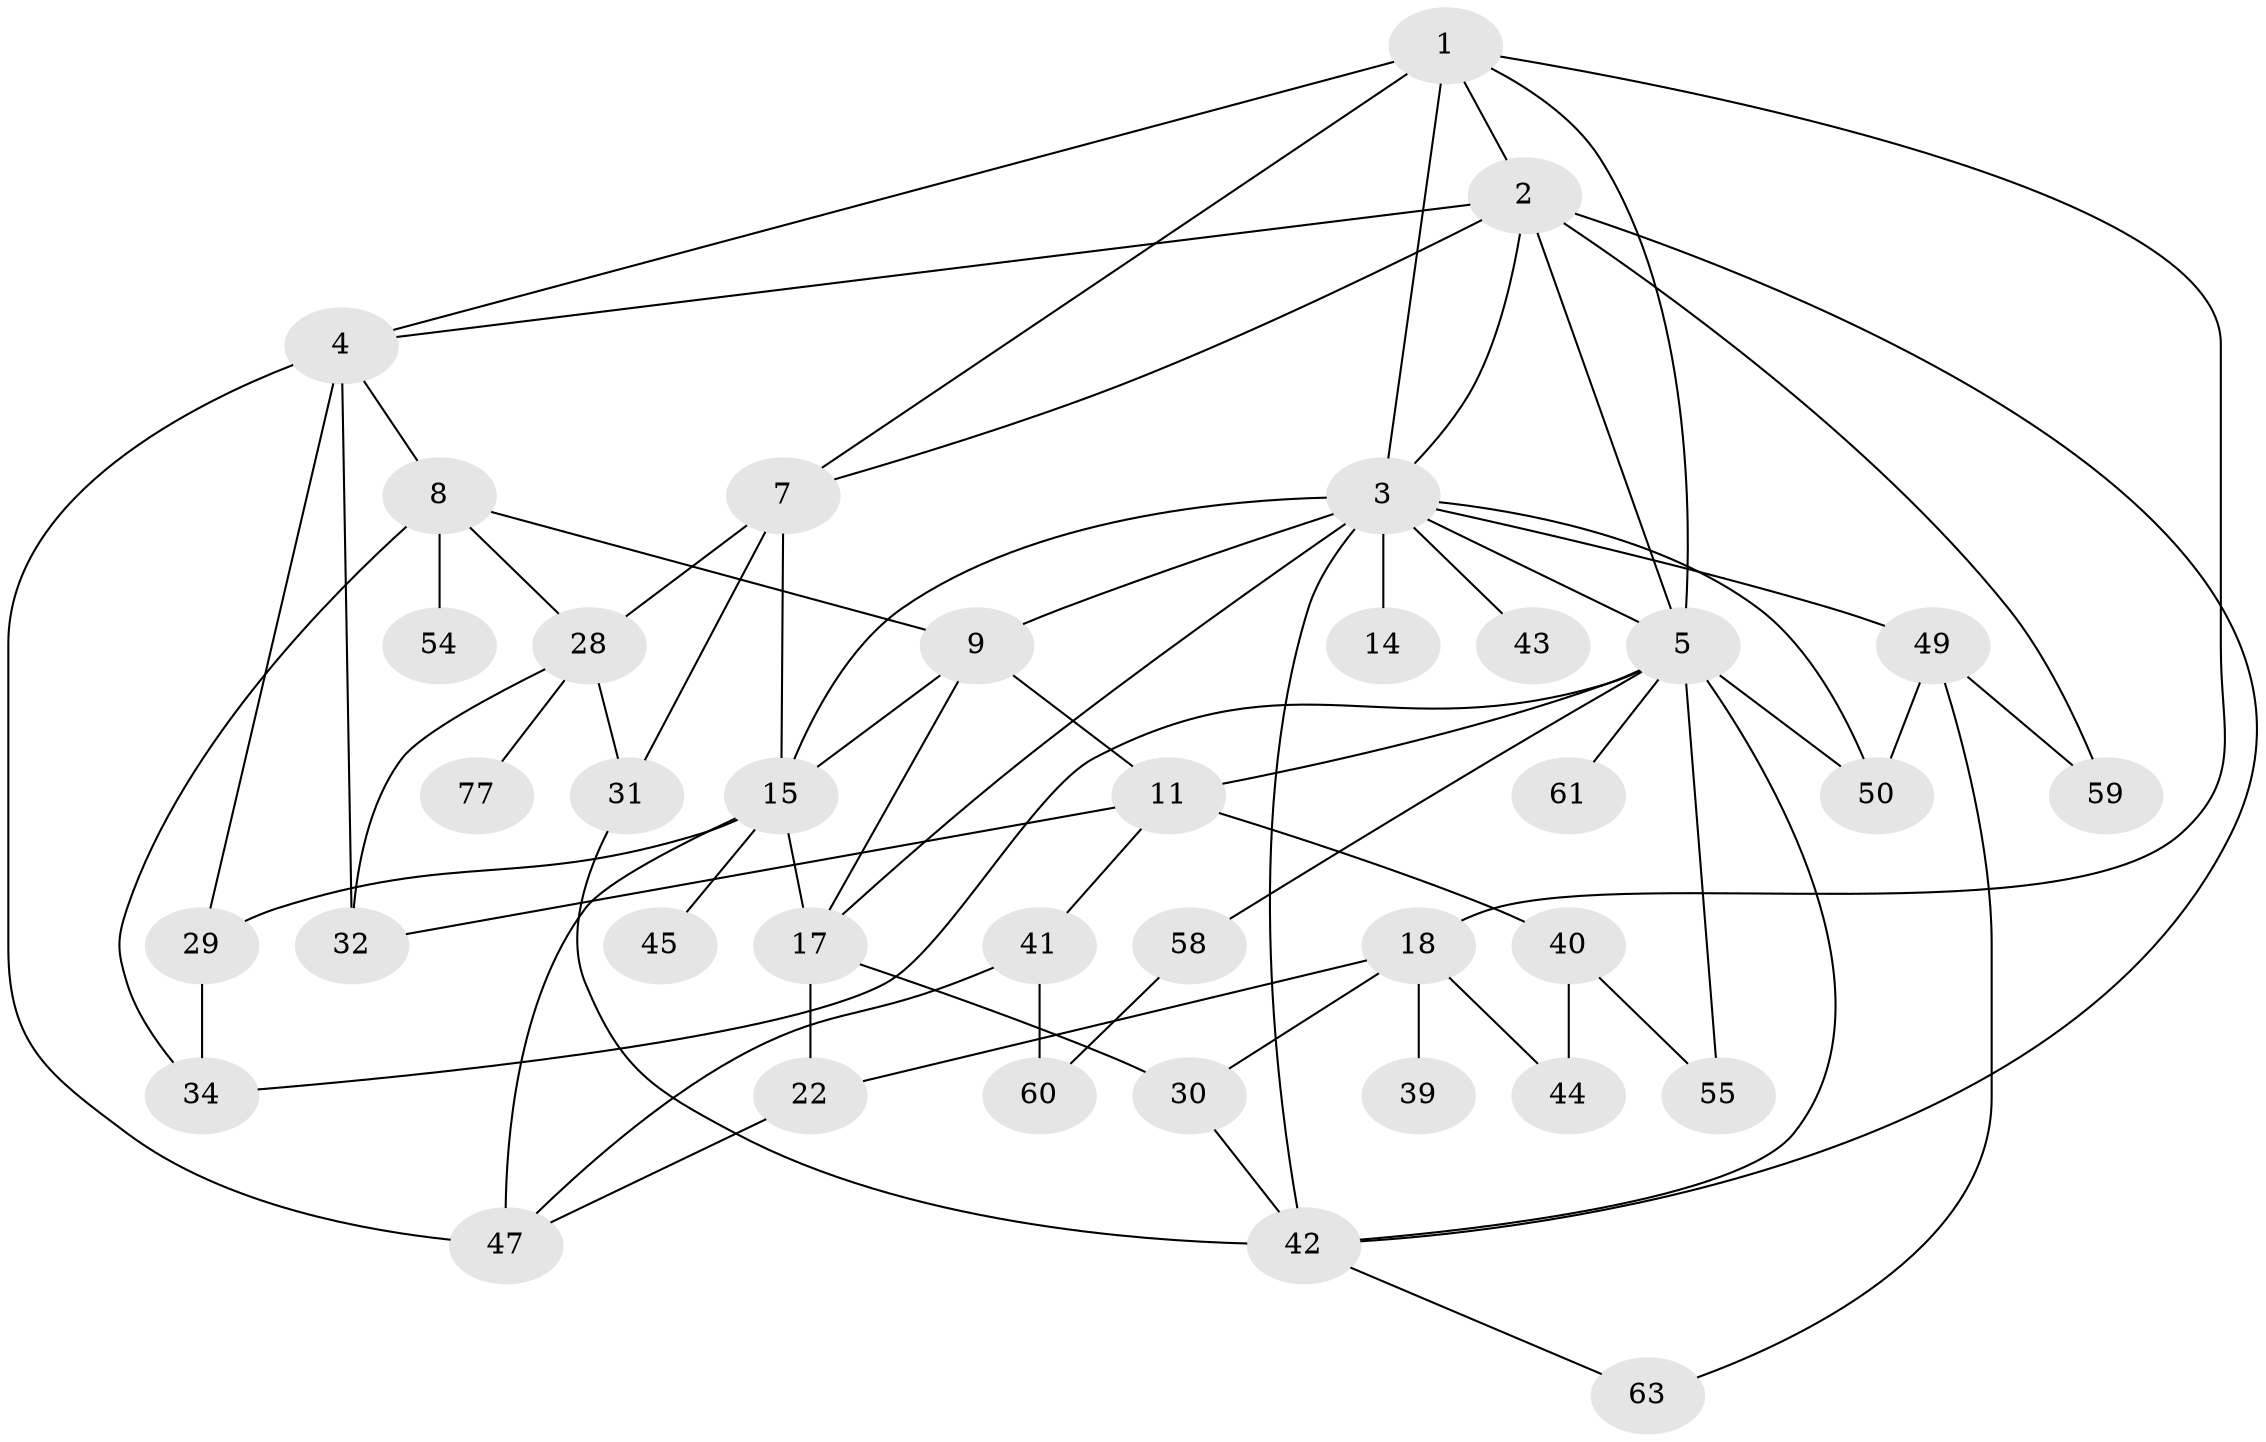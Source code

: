 // original degree distribution, {6: 0.025974025974025976, 7: 0.03896103896103896, 5: 0.025974025974025976, 4: 0.24675324675324675, 3: 0.23376623376623376, 2: 0.23376623376623376, 1: 0.19480519480519481}
// Generated by graph-tools (version 1.1) at 2025/13/03/09/25 04:13:19]
// undirected, 38 vertices, 71 edges
graph export_dot {
graph [start="1"]
  node [color=gray90,style=filled];
  1;
  2;
  3 [super="+70+19+13"];
  4 [super="+10"];
  5 [super="+6"];
  7 [super="+26+68"];
  8 [super="+23"];
  9 [super="+37"];
  11 [super="+24"];
  14;
  15 [super="+35+53"];
  17 [super="+75+21+25"];
  18;
  22 [super="+48"];
  28 [super="+51"];
  29 [super="+33"];
  30 [super="+62"];
  31 [super="+71"];
  32 [super="+36"];
  34 [super="+56"];
  39;
  40 [super="+73"];
  41 [super="+52+67"];
  42 [super="+66+46"];
  43;
  44;
  45;
  47;
  49 [super="+57"];
  50 [super="+76"];
  54;
  55;
  58;
  59;
  60;
  61;
  63;
  77;
  1 -- 2;
  1 -- 4;
  1 -- 7;
  1 -- 18;
  1 -- 3;
  1 -- 5;
  2 -- 3;
  2 -- 5;
  2 -- 59;
  2 -- 7;
  2 -- 42;
  2 -- 4;
  3 -- 9;
  3 -- 14;
  3 -- 49;
  3 -- 17;
  3 -- 43;
  3 -- 50;
  3 -- 42;
  3 -- 5;
  3 -- 15;
  4 -- 8;
  4 -- 29;
  4 -- 47;
  4 -- 32;
  5 -- 34;
  5 -- 42;
  5 -- 11;
  5 -- 50;
  5 -- 55;
  5 -- 58;
  5 -- 61;
  7 -- 28;
  7 -- 31;
  7 -- 15;
  8 -- 54;
  8 -- 9;
  8 -- 34;
  8 -- 28;
  9 -- 15;
  9 -- 11;
  9 -- 17;
  11 -- 32;
  11 -- 40;
  11 -- 41;
  15 -- 17;
  15 -- 45;
  15 -- 29;
  15 -- 47;
  17 -- 30;
  17 -- 22;
  18 -- 22;
  18 -- 30;
  18 -- 39;
  18 -- 44;
  22 -- 47;
  28 -- 77;
  28 -- 32;
  28 -- 31;
  29 -- 34;
  30 -- 42 [weight=2];
  31 -- 42;
  40 -- 55;
  40 -- 44;
  41 -- 60;
  41 -- 47;
  42 -- 63;
  49 -- 59;
  49 -- 50;
  49 -- 63;
  58 -- 60;
}
